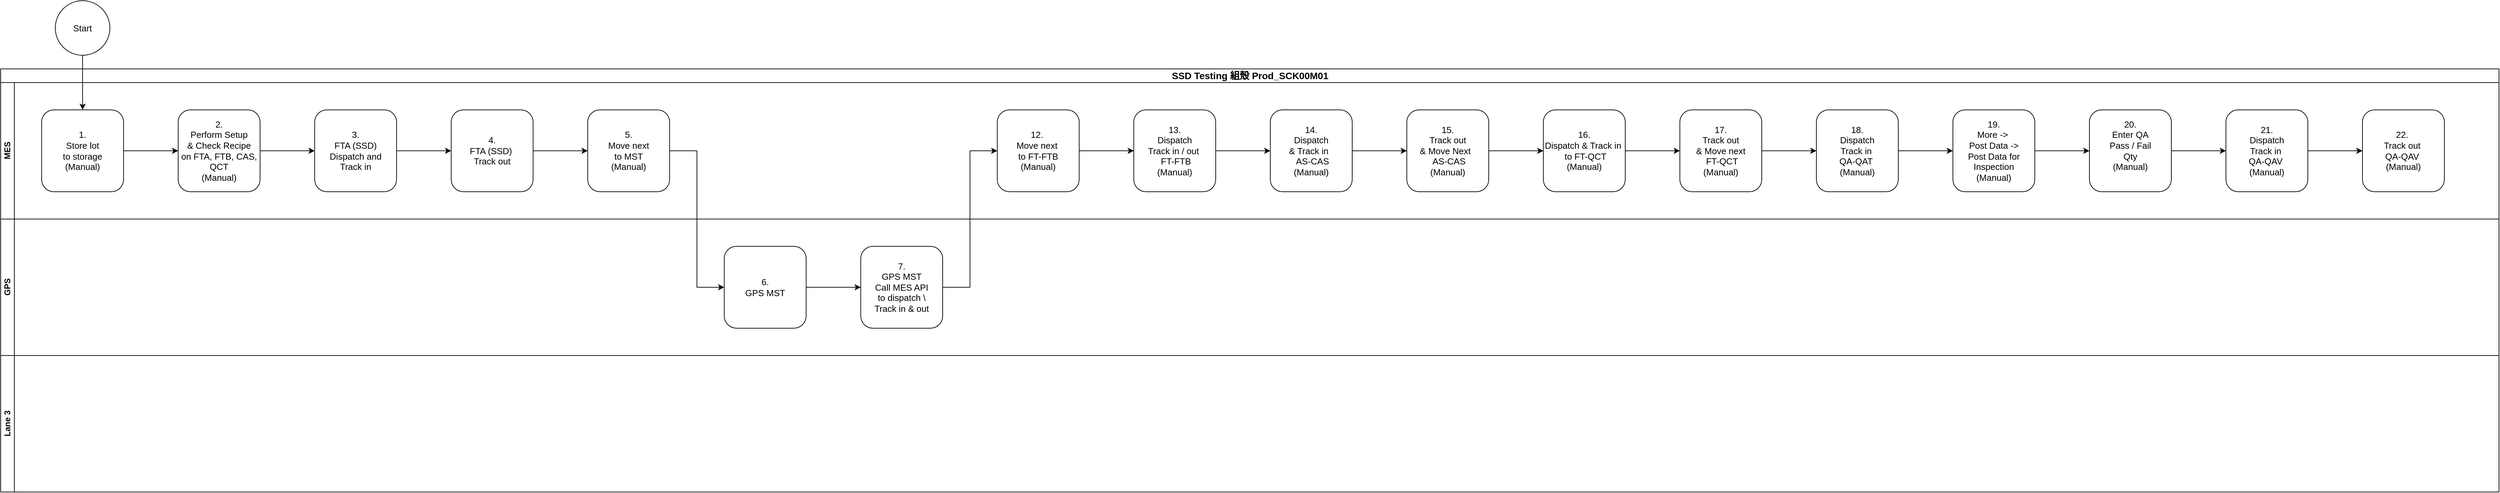 <mxfile version="22.1.16" type="github" pages="3">
  <diagram name="SSD Testing 組殼 Prod SCK00M01" id="VtEyXnvxtjtlxtF73gRq">
    <mxGraphModel dx="1649" dy="954" grid="1" gridSize="10" guides="1" tooltips="1" connect="1" arrows="1" fold="1" page="0" pageScale="1" pageWidth="1169" pageHeight="827" math="0" shadow="0">
      <root>
        <mxCell id="ZjPLEvT_vaRUvgcbaxpD-0" />
        <mxCell id="ZjPLEvT_vaRUvgcbaxpD-1" parent="ZjPLEvT_vaRUvgcbaxpD-0" />
        <mxCell id="ZjPLEvT_vaRUvgcbaxpD-2" value="&lt;span style=&quot;font-size: 14px;&quot;&gt;SSD Testing 組殼 Prod_SCK00M01&lt;/span&gt;" style="swimlane;childLayout=stackLayout;resizeParent=1;resizeParentMax=0;horizontal=1;startSize=20;horizontalStack=0;html=1;" vertex="1" parent="ZjPLEvT_vaRUvgcbaxpD-1">
          <mxGeometry x="20" y="140" width="3660" height="620" as="geometry" />
        </mxCell>
        <mxCell id="ZjPLEvT_vaRUvgcbaxpD-3" value="MES" style="swimlane;startSize=20;horizontal=0;html=1;" vertex="1" parent="ZjPLEvT_vaRUvgcbaxpD-2">
          <mxGeometry y="20" width="3660" height="200" as="geometry" />
        </mxCell>
        <mxCell id="ZjPLEvT_vaRUvgcbaxpD-4" style="edgeStyle=orthogonalEdgeStyle;rounded=0;orthogonalLoop=1;jettySize=auto;html=1;exitX=1;exitY=0.5;exitDx=0;exitDy=0;entryX=0;entryY=0.5;entryDx=0;entryDy=0;" edge="1" parent="ZjPLEvT_vaRUvgcbaxpD-3" source="ZjPLEvT_vaRUvgcbaxpD-5" target="ZjPLEvT_vaRUvgcbaxpD-7">
          <mxGeometry relative="1" as="geometry" />
        </mxCell>
        <mxCell id="ZjPLEvT_vaRUvgcbaxpD-5" value="&lt;font style=&quot;font-size: 13px;&quot;&gt;1.&lt;br&gt;Store lot &lt;br&gt;to storage&lt;br&gt;(Manual)&lt;br&gt;&lt;/font&gt;" style="rounded=1;whiteSpace=wrap;html=1;" vertex="1" parent="ZjPLEvT_vaRUvgcbaxpD-3">
          <mxGeometry x="60" y="40" width="120" height="120" as="geometry" />
        </mxCell>
        <mxCell id="ZjPLEvT_vaRUvgcbaxpD-6" style="edgeStyle=orthogonalEdgeStyle;rounded=0;orthogonalLoop=1;jettySize=auto;html=1;exitX=1;exitY=0.5;exitDx=0;exitDy=0;entryX=0;entryY=0.5;entryDx=0;entryDy=0;" edge="1" parent="ZjPLEvT_vaRUvgcbaxpD-3" source="ZjPLEvT_vaRUvgcbaxpD-7" target="ZjPLEvT_vaRUvgcbaxpD-9">
          <mxGeometry relative="1" as="geometry" />
        </mxCell>
        <mxCell id="ZjPLEvT_vaRUvgcbaxpD-7" value="&lt;font style=&quot;font-size: 13px;&quot;&gt;2. &lt;br&gt;Perform Setup&lt;br&gt;&amp;amp; Check Recipe&lt;br&gt;on FTA, FTB, CAS, QCT&lt;br&gt;(Manual)&lt;br&gt;&lt;/font&gt;" style="rounded=1;whiteSpace=wrap;html=1;" vertex="1" parent="ZjPLEvT_vaRUvgcbaxpD-3">
          <mxGeometry x="260" y="40" width="120" height="120" as="geometry" />
        </mxCell>
        <mxCell id="ZjPLEvT_vaRUvgcbaxpD-8" style="edgeStyle=orthogonalEdgeStyle;rounded=0;orthogonalLoop=1;jettySize=auto;html=1;exitX=1;exitY=0.5;exitDx=0;exitDy=0;entryX=0;entryY=0.5;entryDx=0;entryDy=0;" edge="1" parent="ZjPLEvT_vaRUvgcbaxpD-3" source="ZjPLEvT_vaRUvgcbaxpD-9" target="ZjPLEvT_vaRUvgcbaxpD-11">
          <mxGeometry relative="1" as="geometry" />
        </mxCell>
        <mxCell id="ZjPLEvT_vaRUvgcbaxpD-9" value="&lt;font style=&quot;font-size: 13px;&quot;&gt;3. &lt;br&gt;FTA (SSD)&lt;br&gt;Dispatch and &lt;br&gt;Track in&lt;br&gt;&lt;/font&gt;" style="rounded=1;whiteSpace=wrap;html=1;" vertex="1" parent="ZjPLEvT_vaRUvgcbaxpD-3">
          <mxGeometry x="460" y="40" width="120" height="120" as="geometry" />
        </mxCell>
        <mxCell id="ZjPLEvT_vaRUvgcbaxpD-10" style="edgeStyle=orthogonalEdgeStyle;rounded=0;orthogonalLoop=1;jettySize=auto;html=1;exitX=1;exitY=0.5;exitDx=0;exitDy=0;entryX=0;entryY=0.5;entryDx=0;entryDy=0;" edge="1" parent="ZjPLEvT_vaRUvgcbaxpD-3" source="ZjPLEvT_vaRUvgcbaxpD-11" target="ZjPLEvT_vaRUvgcbaxpD-17">
          <mxGeometry relative="1" as="geometry">
            <mxPoint x="860" y="100" as="targetPoint" />
          </mxGeometry>
        </mxCell>
        <mxCell id="ZjPLEvT_vaRUvgcbaxpD-11" value="&lt;font style=&quot;font-size: 13px;&quot;&gt;4. &lt;br&gt;FTA (SSD)&amp;nbsp;&lt;br&gt;Track out&lt;br&gt;&lt;/font&gt;" style="rounded=1;whiteSpace=wrap;html=1;" vertex="1" parent="ZjPLEvT_vaRUvgcbaxpD-3">
          <mxGeometry x="660" y="40" width="120" height="120" as="geometry" />
        </mxCell>
        <mxCell id="ZjPLEvT_vaRUvgcbaxpD-17" value="&lt;font style=&quot;font-size: 13px;&quot;&gt;5. &lt;br&gt;Move next &lt;br&gt;to MST&lt;br&gt;(Manual)&lt;br&gt;&lt;/font&gt;" style="rounded=1;whiteSpace=wrap;html=1;" vertex="1" parent="ZjPLEvT_vaRUvgcbaxpD-3">
          <mxGeometry x="860" y="40" width="120" height="120" as="geometry" />
        </mxCell>
        <mxCell id="ZjPLEvT_vaRUvgcbaxpD-35" style="edgeStyle=orthogonalEdgeStyle;rounded=0;orthogonalLoop=1;jettySize=auto;html=1;exitX=1;exitY=0.5;exitDx=0;exitDy=0;entryX=0;entryY=0.5;entryDx=0;entryDy=0;" edge="1" parent="ZjPLEvT_vaRUvgcbaxpD-3" source="ZjPLEvT_vaRUvgcbaxpD-36" target="ZjPLEvT_vaRUvgcbaxpD-38">
          <mxGeometry relative="1" as="geometry" />
        </mxCell>
        <mxCell id="ZjPLEvT_vaRUvgcbaxpD-36" value="&lt;font style=&quot;font-size: 13px;&quot;&gt;12.&amp;nbsp;&lt;br&gt;Move next&amp;nbsp;&lt;br&gt;to FT-FTB&lt;br&gt;(Manual)&lt;br&gt;&lt;/font&gt;" style="rounded=1;whiteSpace=wrap;html=1;" vertex="1" parent="ZjPLEvT_vaRUvgcbaxpD-3">
          <mxGeometry x="1460" y="40" width="120" height="120" as="geometry" />
        </mxCell>
        <mxCell id="zAakZylzKmNzfOh6aZrc-1" style="edgeStyle=orthogonalEdgeStyle;rounded=0;orthogonalLoop=1;jettySize=auto;html=1;exitX=1;exitY=0.5;exitDx=0;exitDy=0;entryX=0;entryY=0.5;entryDx=0;entryDy=0;" edge="1" parent="ZjPLEvT_vaRUvgcbaxpD-3" source="ZjPLEvT_vaRUvgcbaxpD-38" target="FKZvdiM3d8KpAC-lXiIu-1">
          <mxGeometry relative="1" as="geometry" />
        </mxCell>
        <mxCell id="ZjPLEvT_vaRUvgcbaxpD-38" value="&lt;font style=&quot;font-size: 13px;&quot;&gt;13. &lt;br&gt;Dispatch&lt;br&gt;Track in / out&amp;nbsp;&lt;br&gt;&amp;nbsp;FT-FTB&lt;br&gt;(Manual)&lt;br&gt;&lt;/font&gt;" style="rounded=1;whiteSpace=wrap;html=1;" vertex="1" parent="ZjPLEvT_vaRUvgcbaxpD-3">
          <mxGeometry x="1660" y="40" width="120" height="120" as="geometry" />
        </mxCell>
        <mxCell id="ZjPLEvT_vaRUvgcbaxpD-39" style="edgeStyle=orthogonalEdgeStyle;rounded=0;orthogonalLoop=1;jettySize=auto;html=1;exitX=1;exitY=0.5;exitDx=0;exitDy=0;entryX=0;entryY=0.5;entryDx=0;entryDy=0;" edge="1" parent="ZjPLEvT_vaRUvgcbaxpD-3" source="ZjPLEvT_vaRUvgcbaxpD-40" target="ZjPLEvT_vaRUvgcbaxpD-42">
          <mxGeometry relative="1" as="geometry" />
        </mxCell>
        <mxCell id="ZjPLEvT_vaRUvgcbaxpD-40" value="&lt;font style=&quot;font-size: 13px;&quot;&gt;18. &lt;br&gt;Dispatch&lt;br&gt;Track in&amp;nbsp;&lt;br&gt;QA-QAT&amp;nbsp;&lt;br&gt;(Manual)&lt;br&gt;&lt;/font&gt;" style="rounded=1;whiteSpace=wrap;html=1;" vertex="1" parent="ZjPLEvT_vaRUvgcbaxpD-3">
          <mxGeometry x="2660" y="40" width="120" height="120" as="geometry" />
        </mxCell>
        <mxCell id="ZjPLEvT_vaRUvgcbaxpD-41" style="edgeStyle=orthogonalEdgeStyle;rounded=0;orthogonalLoop=1;jettySize=auto;html=1;exitX=1;exitY=0.5;exitDx=0;exitDy=0;entryX=0;entryY=0.5;entryDx=0;entryDy=0;" edge="1" parent="ZjPLEvT_vaRUvgcbaxpD-3" source="ZjPLEvT_vaRUvgcbaxpD-42" target="ZjPLEvT_vaRUvgcbaxpD-44">
          <mxGeometry relative="1" as="geometry" />
        </mxCell>
        <mxCell id="ZjPLEvT_vaRUvgcbaxpD-42" value="&lt;font style=&quot;font-size: 13px;&quot;&gt;19. &lt;br&gt;More -&amp;gt;&amp;nbsp;&lt;br&gt;Post Data -&amp;gt;&lt;br&gt;Post Data for Inspection&lt;br&gt;(Manual)&lt;br&gt;&lt;/font&gt;" style="rounded=1;whiteSpace=wrap;html=1;" vertex="1" parent="ZjPLEvT_vaRUvgcbaxpD-3">
          <mxGeometry x="2860" y="40" width="120" height="120" as="geometry" />
        </mxCell>
        <mxCell id="ZjPLEvT_vaRUvgcbaxpD-43" style="edgeStyle=orthogonalEdgeStyle;rounded=0;orthogonalLoop=1;jettySize=auto;html=1;exitX=1;exitY=0.5;exitDx=0;exitDy=0;entryX=0;entryY=0.5;entryDx=0;entryDy=0;" edge="1" parent="ZjPLEvT_vaRUvgcbaxpD-3" source="ZjPLEvT_vaRUvgcbaxpD-44" target="ZjPLEvT_vaRUvgcbaxpD-46">
          <mxGeometry relative="1" as="geometry" />
        </mxCell>
        <mxCell id="ZjPLEvT_vaRUvgcbaxpD-44" value="&lt;font style=&quot;font-size: 13px;&quot;&gt;20. &lt;br&gt;Enter QA &lt;br&gt;Pass / Fail&lt;br&gt;Qty&lt;br&gt;(Manual)&lt;br&gt;&lt;br&gt;&lt;/font&gt;" style="rounded=1;whiteSpace=wrap;html=1;" vertex="1" parent="ZjPLEvT_vaRUvgcbaxpD-3">
          <mxGeometry x="3060" y="40" width="120" height="120" as="geometry" />
        </mxCell>
        <mxCell id="ZjPLEvT_vaRUvgcbaxpD-45" style="edgeStyle=orthogonalEdgeStyle;rounded=0;orthogonalLoop=1;jettySize=auto;html=1;exitX=1;exitY=0.5;exitDx=0;exitDy=0;entryX=0;entryY=0.5;entryDx=0;entryDy=0;" edge="1" parent="ZjPLEvT_vaRUvgcbaxpD-3" source="ZjPLEvT_vaRUvgcbaxpD-46" target="ZjPLEvT_vaRUvgcbaxpD-47">
          <mxGeometry relative="1" as="geometry" />
        </mxCell>
        <mxCell id="ZjPLEvT_vaRUvgcbaxpD-46" value="&lt;font style=&quot;font-size: 13px;&quot;&gt;21. &lt;br&gt;Dispatch&lt;br&gt;Track in&amp;nbsp;&lt;br&gt;QA-QAV&amp;nbsp;&lt;br&gt;(Manual)&lt;br&gt;&lt;/font&gt;" style="rounded=1;whiteSpace=wrap;html=1;" vertex="1" parent="ZjPLEvT_vaRUvgcbaxpD-3">
          <mxGeometry x="3260" y="40" width="120" height="120" as="geometry" />
        </mxCell>
        <mxCell id="ZjPLEvT_vaRUvgcbaxpD-47" value="&lt;font style=&quot;font-size: 13px;&quot;&gt;22.&amp;nbsp;&lt;br&gt;Track out&amp;nbsp;&lt;br&gt;QA-QAV&amp;nbsp;&lt;br&gt;(Manual)&lt;br&gt;&lt;/font&gt;" style="rounded=1;whiteSpace=wrap;html=1;" vertex="1" parent="ZjPLEvT_vaRUvgcbaxpD-3">
          <mxGeometry x="3460" y="40" width="120" height="120" as="geometry" />
        </mxCell>
        <mxCell id="zAakZylzKmNzfOh6aZrc-2" style="edgeStyle=orthogonalEdgeStyle;rounded=0;orthogonalLoop=1;jettySize=auto;html=1;exitX=1;exitY=0.5;exitDx=0;exitDy=0;entryX=0;entryY=0.5;entryDx=0;entryDy=0;" edge="1" parent="ZjPLEvT_vaRUvgcbaxpD-3" source="FKZvdiM3d8KpAC-lXiIu-1" target="zAakZylzKmNzfOh6aZrc-0">
          <mxGeometry relative="1" as="geometry" />
        </mxCell>
        <mxCell id="FKZvdiM3d8KpAC-lXiIu-1" value="&lt;font style=&quot;font-size: 13px;&quot;&gt;14. &lt;br&gt;Dispatch &lt;br&gt;&amp;amp; Track in&amp;nbsp;&amp;nbsp;&lt;br&gt;&amp;nbsp;AS-CAS&lt;br&gt;(Manual)&lt;br&gt;&lt;/font&gt;" style="rounded=1;whiteSpace=wrap;html=1;" vertex="1" parent="ZjPLEvT_vaRUvgcbaxpD-3">
          <mxGeometry x="1860" y="40" width="120" height="120" as="geometry" />
        </mxCell>
        <mxCell id="zAakZylzKmNzfOh6aZrc-4" style="edgeStyle=orthogonalEdgeStyle;rounded=0;orthogonalLoop=1;jettySize=auto;html=1;exitX=1;exitY=0.5;exitDx=0;exitDy=0;" edge="1" parent="ZjPLEvT_vaRUvgcbaxpD-3" source="zAakZylzKmNzfOh6aZrc-0" target="zAakZylzKmNzfOh6aZrc-3">
          <mxGeometry relative="1" as="geometry" />
        </mxCell>
        <mxCell id="zAakZylzKmNzfOh6aZrc-0" value="&lt;font style=&quot;font-size: 13px;&quot;&gt;15. &lt;br&gt;Track out &lt;br&gt;&amp;amp; Move Next&amp;nbsp;&amp;nbsp;&lt;br&gt;&amp;nbsp;AS-CAS&lt;br&gt;(Manual)&lt;br&gt;&lt;/font&gt;" style="rounded=1;whiteSpace=wrap;html=1;" vertex="1" parent="ZjPLEvT_vaRUvgcbaxpD-3">
          <mxGeometry x="2060" y="40" width="120" height="120" as="geometry" />
        </mxCell>
        <mxCell id="zAakZylzKmNzfOh6aZrc-7" style="edgeStyle=orthogonalEdgeStyle;rounded=0;orthogonalLoop=1;jettySize=auto;html=1;exitX=1;exitY=0.5;exitDx=0;exitDy=0;entryX=0;entryY=0.5;entryDx=0;entryDy=0;" edge="1" parent="ZjPLEvT_vaRUvgcbaxpD-3" source="zAakZylzKmNzfOh6aZrc-3" target="zAakZylzKmNzfOh6aZrc-6">
          <mxGeometry relative="1" as="geometry" />
        </mxCell>
        <mxCell id="zAakZylzKmNzfOh6aZrc-3" value="&lt;font style=&quot;font-size: 13px;&quot;&gt;16. &lt;br&gt;Dispatch &amp;amp; Track in&amp;nbsp;&lt;br&gt;&amp;nbsp;to FT-QCT&lt;br&gt;(Manual)&lt;br&gt;&lt;/font&gt;" style="rounded=1;whiteSpace=wrap;html=1;" vertex="1" parent="ZjPLEvT_vaRUvgcbaxpD-3">
          <mxGeometry x="2260" y="40" width="120" height="120" as="geometry" />
        </mxCell>
        <mxCell id="Y3ViHJ-q9ir1AZeChFoC-9" style="edgeStyle=orthogonalEdgeStyle;rounded=0;orthogonalLoop=1;jettySize=auto;html=1;exitX=1;exitY=0.5;exitDx=0;exitDy=0;entryX=0;entryY=0.5;entryDx=0;entryDy=0;" edge="1" parent="ZjPLEvT_vaRUvgcbaxpD-3" source="zAakZylzKmNzfOh6aZrc-6" target="ZjPLEvT_vaRUvgcbaxpD-40">
          <mxGeometry relative="1" as="geometry" />
        </mxCell>
        <mxCell id="zAakZylzKmNzfOh6aZrc-6" value="&lt;font style=&quot;font-size: 13px;&quot;&gt;17. &lt;br&gt;Track out &lt;br&gt;&amp;amp; Move next&lt;br&gt;&amp;nbsp;FT-QCT&lt;br&gt;(Manual)&lt;br&gt;&lt;/font&gt;" style="rounded=1;whiteSpace=wrap;html=1;" vertex="1" parent="ZjPLEvT_vaRUvgcbaxpD-3">
          <mxGeometry x="2460" y="40" width="120" height="120" as="geometry" />
        </mxCell>
        <mxCell id="ZjPLEvT_vaRUvgcbaxpD-48" value="GPS" style="swimlane;startSize=20;horizontal=0;html=1;" vertex="1" parent="ZjPLEvT_vaRUvgcbaxpD-2">
          <mxGeometry y="220" width="3660" height="200" as="geometry" />
        </mxCell>
        <mxCell id="ZjPLEvT_vaRUvgcbaxpD-49" style="edgeStyle=orthogonalEdgeStyle;rounded=0;orthogonalLoop=1;jettySize=auto;html=1;exitX=1;exitY=0.5;exitDx=0;exitDy=0;entryX=0;entryY=0.5;entryDx=0;entryDy=0;" edge="1" parent="ZjPLEvT_vaRUvgcbaxpD-48" source="ZjPLEvT_vaRUvgcbaxpD-50" target="ZjPLEvT_vaRUvgcbaxpD-51">
          <mxGeometry relative="1" as="geometry" />
        </mxCell>
        <mxCell id="ZjPLEvT_vaRUvgcbaxpD-50" value="&lt;font style=&quot;font-size: 13px;&quot;&gt;6. &lt;br&gt;GPS MST&lt;br&gt;&lt;/font&gt;" style="rounded=1;whiteSpace=wrap;html=1;" vertex="1" parent="ZjPLEvT_vaRUvgcbaxpD-48">
          <mxGeometry x="1060" y="40" width="120" height="120" as="geometry" />
        </mxCell>
        <mxCell id="ZjPLEvT_vaRUvgcbaxpD-51" value="&lt;font style=&quot;font-size: 13px;&quot;&gt;7. &lt;br&gt;GPS MST&lt;br&gt;Call MES API &lt;br&gt;to dispatch \&lt;br&gt;Track in &amp;amp; out&lt;br&gt;&lt;/font&gt;" style="rounded=1;whiteSpace=wrap;html=1;" vertex="1" parent="ZjPLEvT_vaRUvgcbaxpD-48">
          <mxGeometry x="1260" y="40" width="120" height="120" as="geometry" />
        </mxCell>
        <mxCell id="ZjPLEvT_vaRUvgcbaxpD-52" value="Lane 3" style="swimlane;startSize=20;horizontal=0;html=1;" vertex="1" parent="ZjPLEvT_vaRUvgcbaxpD-2">
          <mxGeometry y="420" width="3660" height="200" as="geometry" />
        </mxCell>
        <mxCell id="ZjPLEvT_vaRUvgcbaxpD-53" style="edgeStyle=orthogonalEdgeStyle;rounded=0;orthogonalLoop=1;jettySize=auto;html=1;exitX=1;exitY=0.5;exitDx=0;exitDy=0;entryX=0;entryY=0.5;entryDx=0;entryDy=0;" edge="1" parent="ZjPLEvT_vaRUvgcbaxpD-2" source="ZjPLEvT_vaRUvgcbaxpD-17" target="ZjPLEvT_vaRUvgcbaxpD-50">
          <mxGeometry relative="1" as="geometry" />
        </mxCell>
        <mxCell id="FKZvdiM3d8KpAC-lXiIu-0" style="edgeStyle=orthogonalEdgeStyle;rounded=0;orthogonalLoop=1;jettySize=auto;html=1;exitX=1;exitY=0.5;exitDx=0;exitDy=0;entryX=0;entryY=0.5;entryDx=0;entryDy=0;" edge="1" parent="ZjPLEvT_vaRUvgcbaxpD-2" source="ZjPLEvT_vaRUvgcbaxpD-51" target="ZjPLEvT_vaRUvgcbaxpD-36">
          <mxGeometry relative="1" as="geometry" />
        </mxCell>
        <mxCell id="ZjPLEvT_vaRUvgcbaxpD-55" style="edgeStyle=orthogonalEdgeStyle;rounded=0;orthogonalLoop=1;jettySize=auto;html=1;exitX=0.5;exitY=1;exitDx=0;exitDy=0;entryX=0.5;entryY=0;entryDx=0;entryDy=0;" edge="1" parent="ZjPLEvT_vaRUvgcbaxpD-1" source="ZjPLEvT_vaRUvgcbaxpD-56" target="ZjPLEvT_vaRUvgcbaxpD-5">
          <mxGeometry relative="1" as="geometry" />
        </mxCell>
        <mxCell id="ZjPLEvT_vaRUvgcbaxpD-56" value="&lt;font style=&quot;font-size: 13px;&quot;&gt;Start&lt;/font&gt;" style="ellipse;whiteSpace=wrap;html=1;aspect=fixed;" vertex="1" parent="ZjPLEvT_vaRUvgcbaxpD-1">
          <mxGeometry x="100" y="40" width="80" height="80" as="geometry" />
        </mxCell>
      </root>
    </mxGraphModel>
  </diagram>
  <diagram name="SSD Testing 不組殼 Prod S0K00M01" id="Mfq-cFtSlNQOb0LYSINd">
    <mxGraphModel dx="2328" dy="1347" grid="1" gridSize="10" guides="1" tooltips="1" connect="1" arrows="1" fold="1" page="0" pageScale="1" pageWidth="1169" pageHeight="827" math="0" shadow="0">
      <root>
        <mxCell id="0" />
        <mxCell id="1" parent="0" />
        <mxCell id="GfFlqZ9XHPKxG8nevZgK-1" value="&lt;span style=&quot;font-size: 14px;&quot;&gt;SSD Testing 不組殼 Prod_S0K00M01&lt;/span&gt;" style="swimlane;childLayout=stackLayout;resizeParent=1;resizeParentMax=0;horizontal=1;startSize=20;horizontalStack=0;html=1;" vertex="1" parent="1">
          <mxGeometry x="20" y="140" width="4430" height="820" as="geometry" />
        </mxCell>
        <mxCell id="GfFlqZ9XHPKxG8nevZgK-2" value="MES" style="swimlane;startSize=20;horizontal=0;html=1;" vertex="1" parent="GfFlqZ9XHPKxG8nevZgK-1">
          <mxGeometry y="20" width="4430" height="400" as="geometry" />
        </mxCell>
        <mxCell id="GfFlqZ9XHPKxG8nevZgK-11" style="edgeStyle=orthogonalEdgeStyle;rounded=0;orthogonalLoop=1;jettySize=auto;html=1;exitX=1;exitY=0.5;exitDx=0;exitDy=0;entryX=0;entryY=0.5;entryDx=0;entryDy=0;" edge="1" parent="GfFlqZ9XHPKxG8nevZgK-2" source="GfFlqZ9XHPKxG8nevZgK-6" target="GfFlqZ9XHPKxG8nevZgK-8">
          <mxGeometry relative="1" as="geometry" />
        </mxCell>
        <mxCell id="GfFlqZ9XHPKxG8nevZgK-6" value="&lt;font style=&quot;font-size: 13px;&quot;&gt;1.&lt;br&gt;Store lot &lt;br&gt;to storage&lt;br&gt;(Manual)&lt;br&gt;&lt;/font&gt;" style="rounded=1;whiteSpace=wrap;html=1;" vertex="1" parent="GfFlqZ9XHPKxG8nevZgK-2">
          <mxGeometry x="60" y="40" width="120" height="120" as="geometry" />
        </mxCell>
        <mxCell id="GfFlqZ9XHPKxG8nevZgK-12" style="edgeStyle=orthogonalEdgeStyle;rounded=0;orthogonalLoop=1;jettySize=auto;html=1;exitX=1;exitY=0.5;exitDx=0;exitDy=0;entryX=0;entryY=0.5;entryDx=0;entryDy=0;" edge="1" parent="GfFlqZ9XHPKxG8nevZgK-2" source="GfFlqZ9XHPKxG8nevZgK-8" target="GfFlqZ9XHPKxG8nevZgK-10">
          <mxGeometry relative="1" as="geometry" />
        </mxCell>
        <mxCell id="GfFlqZ9XHPKxG8nevZgK-8" value="&lt;font style=&quot;font-size: 13px;&quot;&gt;2. &lt;br&gt;Perform Setup&lt;br&gt;&amp;amp; Check Recipe&amp;nbsp;&lt;br&gt;on FTA, FTB, QCT&lt;br&gt;(Manual)&lt;br&gt;&lt;br&gt;&lt;/font&gt;" style="rounded=1;whiteSpace=wrap;html=1;" vertex="1" parent="GfFlqZ9XHPKxG8nevZgK-2">
          <mxGeometry x="260" y="40" width="120" height="120" as="geometry" />
        </mxCell>
        <mxCell id="GfFlqZ9XHPKxG8nevZgK-14" style="edgeStyle=orthogonalEdgeStyle;rounded=0;orthogonalLoop=1;jettySize=auto;html=1;exitX=1;exitY=0.5;exitDx=0;exitDy=0;entryX=0;entryY=0.5;entryDx=0;entryDy=0;" edge="1" parent="GfFlqZ9XHPKxG8nevZgK-2" source="GfFlqZ9XHPKxG8nevZgK-10" target="GfFlqZ9XHPKxG8nevZgK-13">
          <mxGeometry relative="1" as="geometry" />
        </mxCell>
        <mxCell id="GfFlqZ9XHPKxG8nevZgK-10" value="&lt;font style=&quot;font-size: 13px;&quot;&gt;3. &lt;br&gt;FTA (SSD)&lt;br&gt;Dispatch and &lt;br&gt;Track in&lt;br&gt;&lt;/font&gt;" style="rounded=1;whiteSpace=wrap;html=1;" vertex="1" parent="GfFlqZ9XHPKxG8nevZgK-2">
          <mxGeometry x="460" y="40" width="120" height="120" as="geometry" />
        </mxCell>
        <mxCell id="GfFlqZ9XHPKxG8nevZgK-16" style="edgeStyle=orthogonalEdgeStyle;rounded=0;orthogonalLoop=1;jettySize=auto;html=1;exitX=1;exitY=0.5;exitDx=0;exitDy=0;entryX=0;entryY=0.5;entryDx=0;entryDy=0;" edge="1" parent="GfFlqZ9XHPKxG8nevZgK-2" source="GfFlqZ9XHPKxG8nevZgK-13" target="GfFlqZ9XHPKxG8nevZgK-15">
          <mxGeometry relative="1" as="geometry" />
        </mxCell>
        <mxCell id="GfFlqZ9XHPKxG8nevZgK-13" value="&lt;font style=&quot;font-size: 13px;&quot;&gt;4. &lt;br&gt;FTA (SSD)&amp;nbsp;&lt;br&gt;Track out&lt;br&gt;&lt;/font&gt;" style="rounded=1;whiteSpace=wrap;html=1;" vertex="1" parent="GfFlqZ9XHPKxG8nevZgK-2">
          <mxGeometry x="660" y="40" width="120" height="120" as="geometry" />
        </mxCell>
        <mxCell id="GfFlqZ9XHPKxG8nevZgK-20" style="edgeStyle=orthogonalEdgeStyle;rounded=0;orthogonalLoop=1;jettySize=auto;html=1;exitX=0.5;exitY=1;exitDx=0;exitDy=0;entryX=0;entryY=0.5;entryDx=0;entryDy=0;" edge="1" parent="GfFlqZ9XHPKxG8nevZgK-2" source="GfFlqZ9XHPKxG8nevZgK-15" target="GfFlqZ9XHPKxG8nevZgK-19">
          <mxGeometry relative="1" as="geometry" />
        </mxCell>
        <mxCell id="GfFlqZ9XHPKxG8nevZgK-22" value="&lt;font style=&quot;font-size: 13px;&quot;&gt;Yes&lt;/font&gt;" style="edgeLabel;html=1;align=center;verticalAlign=middle;resizable=0;points=[];" vertex="1" connectable="0" parent="GfFlqZ9XHPKxG8nevZgK-20">
          <mxGeometry x="-0.586" y="-1" relative="1" as="geometry">
            <mxPoint as="offset" />
          </mxGeometry>
        </mxCell>
        <mxCell id="GfFlqZ9XHPKxG8nevZgK-35" style="edgeStyle=orthogonalEdgeStyle;rounded=0;orthogonalLoop=1;jettySize=auto;html=1;exitX=1;exitY=0.5;exitDx=0;exitDy=0;" edge="1" parent="GfFlqZ9XHPKxG8nevZgK-2" source="GfFlqZ9XHPKxG8nevZgK-15">
          <mxGeometry relative="1" as="geometry">
            <mxPoint x="1660" y="100" as="targetPoint" />
          </mxGeometry>
        </mxCell>
        <mxCell id="GfFlqZ9XHPKxG8nevZgK-36" value="&lt;font style=&quot;font-size: 13px;&quot;&gt;No&lt;/font&gt;" style="edgeLabel;html=1;align=center;verticalAlign=middle;resizable=0;points=[];" vertex="1" connectable="0" parent="GfFlqZ9XHPKxG8nevZgK-35">
          <mxGeometry x="-0.23" y="-1" relative="1" as="geometry">
            <mxPoint as="offset" />
          </mxGeometry>
        </mxCell>
        <mxCell id="GfFlqZ9XHPKxG8nevZgK-15" value="&lt;font style=&quot;font-size: 13px;&quot;&gt;5. &lt;br&gt;Is 上載板 (Load)?&lt;br&gt;( 是否使用&lt;br&gt;MST 960機台 )&amp;nbsp;&lt;br&gt;&lt;/font&gt;" style="rhombus;whiteSpace=wrap;html=1;" vertex="1" parent="GfFlqZ9XHPKxG8nevZgK-2">
          <mxGeometry x="860" y="40" width="120" height="120" as="geometry" />
        </mxCell>
        <mxCell id="GfFlqZ9XHPKxG8nevZgK-17" value="&lt;font style=&quot;font-size: 13px;&quot;&gt;9. &lt;br&gt;Move next &lt;br&gt;to MST&lt;br&gt;(Manual)&lt;br&gt;&lt;/font&gt;" style="rounded=1;whiteSpace=wrap;html=1;" vertex="1" parent="GfFlqZ9XHPKxG8nevZgK-2">
          <mxGeometry x="1660" y="40" width="120" height="120" as="geometry" />
        </mxCell>
        <mxCell id="GfFlqZ9XHPKxG8nevZgK-26" style="edgeStyle=orthogonalEdgeStyle;rounded=0;orthogonalLoop=1;jettySize=auto;html=1;exitX=1;exitY=0.5;exitDx=0;exitDy=0;" edge="1" parent="GfFlqZ9XHPKxG8nevZgK-2" source="GfFlqZ9XHPKxG8nevZgK-19" target="GfFlqZ9XHPKxG8nevZgK-24">
          <mxGeometry relative="1" as="geometry" />
        </mxCell>
        <mxCell id="GfFlqZ9XHPKxG8nevZgK-19" value="&lt;font style=&quot;font-size: 13px;&quot;&gt;6. &lt;br&gt;Move next&lt;br&gt;to LN-BMS&lt;br&gt;(optional step)&lt;br&gt;(Manual)&lt;br&gt;&lt;br&gt;&lt;/font&gt;" style="rounded=1;whiteSpace=wrap;html=1;" vertex="1" parent="GfFlqZ9XHPKxG8nevZgK-2">
          <mxGeometry x="1060" y="240" width="120" height="120" as="geometry" />
        </mxCell>
        <mxCell id="GfFlqZ9XHPKxG8nevZgK-27" style="edgeStyle=orthogonalEdgeStyle;rounded=0;orthogonalLoop=1;jettySize=auto;html=1;exitX=1;exitY=0.5;exitDx=0;exitDy=0;entryX=0;entryY=0.5;entryDx=0;entryDy=0;" edge="1" parent="GfFlqZ9XHPKxG8nevZgK-2" source="GfFlqZ9XHPKxG8nevZgK-24" target="GfFlqZ9XHPKxG8nevZgK-25">
          <mxGeometry relative="1" as="geometry" />
        </mxCell>
        <mxCell id="GfFlqZ9XHPKxG8nevZgK-24" value="&lt;font style=&quot;font-size: 13px;&quot;&gt;7. &lt;br&gt;Track in to&amp;nbsp;&lt;br&gt;LN-BMS&lt;br&gt;(Manual)&lt;br&gt;&lt;/font&gt;" style="rounded=1;whiteSpace=wrap;html=1;" vertex="1" parent="GfFlqZ9XHPKxG8nevZgK-2">
          <mxGeometry x="1260" y="240" width="120" height="120" as="geometry" />
        </mxCell>
        <mxCell id="GfFlqZ9XHPKxG8nevZgK-28" style="edgeStyle=orthogonalEdgeStyle;rounded=0;orthogonalLoop=1;jettySize=auto;html=1;exitX=1;exitY=0.5;exitDx=0;exitDy=0;entryX=0;entryY=0.5;entryDx=0;entryDy=0;" edge="1" parent="GfFlqZ9XHPKxG8nevZgK-2" source="GfFlqZ9XHPKxG8nevZgK-25" target="GfFlqZ9XHPKxG8nevZgK-17">
          <mxGeometry relative="1" as="geometry" />
        </mxCell>
        <mxCell id="GfFlqZ9XHPKxG8nevZgK-25" value="&lt;font style=&quot;font-size: 13px;&quot;&gt;8. &lt;br&gt;Track out&amp;nbsp;&lt;br&gt;LN-BMS&lt;br&gt;(Manual)&lt;br&gt;&lt;/font&gt;" style="rounded=1;whiteSpace=wrap;html=1;" vertex="1" parent="GfFlqZ9XHPKxG8nevZgK-2">
          <mxGeometry x="1460" y="240" width="120" height="120" as="geometry" />
        </mxCell>
        <mxCell id="GfFlqZ9XHPKxG8nevZgK-38" style="edgeStyle=orthogonalEdgeStyle;rounded=0;orthogonalLoop=1;jettySize=auto;html=1;exitX=1;exitY=0.5;exitDx=0;exitDy=0;entryX=0;entryY=0.5;entryDx=0;entryDy=0;" edge="1" parent="GfFlqZ9XHPKxG8nevZgK-2" source="GfFlqZ9XHPKxG8nevZgK-33" target="GfFlqZ9XHPKxG8nevZgK-37">
          <mxGeometry relative="1" as="geometry" />
        </mxCell>
        <mxCell id="GfFlqZ9XHPKxG8nevZgK-43" value="&lt;font style=&quot;font-size: 13px;&quot;&gt;Yes&lt;/font&gt;" style="edgeLabel;html=1;align=center;verticalAlign=middle;resizable=0;points=[];" vertex="1" connectable="0" parent="GfFlqZ9XHPKxG8nevZgK-38">
          <mxGeometry x="-0.25" y="1" relative="1" as="geometry">
            <mxPoint as="offset" />
          </mxGeometry>
        </mxCell>
        <mxCell id="GfFlqZ9XHPKxG8nevZgK-45" style="edgeStyle=orthogonalEdgeStyle;rounded=0;orthogonalLoop=1;jettySize=auto;html=1;exitX=0.5;exitY=0;exitDx=0;exitDy=0;entryX=0;entryY=0.5;entryDx=0;entryDy=0;" edge="1" parent="GfFlqZ9XHPKxG8nevZgK-2" source="GfFlqZ9XHPKxG8nevZgK-33" target="GfFlqZ9XHPKxG8nevZgK-44">
          <mxGeometry relative="1" as="geometry" />
        </mxCell>
        <mxCell id="GfFlqZ9XHPKxG8nevZgK-46" value="&lt;font style=&quot;font-size: 13px;&quot;&gt;No&lt;/font&gt;" style="edgeLabel;html=1;align=center;verticalAlign=middle;resizable=0;points=[];" vertex="1" connectable="0" parent="GfFlqZ9XHPKxG8nevZgK-45">
          <mxGeometry x="-0.875" relative="1" as="geometry">
            <mxPoint as="offset" />
          </mxGeometry>
        </mxCell>
        <mxCell id="GfFlqZ9XHPKxG8nevZgK-33" value="&lt;font style=&quot;font-size: 13px;&quot;&gt;12. &lt;br&gt;Is 下載(unload)?&lt;br&gt;( 是否使用&lt;br&gt;MST 960機台 )&amp;nbsp;&lt;br&gt;&lt;/font&gt;" style="rhombus;whiteSpace=wrap;html=1;" vertex="1" parent="GfFlqZ9XHPKxG8nevZgK-2">
          <mxGeometry x="2260" y="240" width="120" height="120" as="geometry" />
        </mxCell>
        <mxCell id="GfFlqZ9XHPKxG8nevZgK-42" style="edgeStyle=orthogonalEdgeStyle;rounded=0;orthogonalLoop=1;jettySize=auto;html=1;exitX=1;exitY=0.5;exitDx=0;exitDy=0;entryX=0;entryY=0.5;entryDx=0;entryDy=0;" edge="1" parent="GfFlqZ9XHPKxG8nevZgK-2" source="GfFlqZ9XHPKxG8nevZgK-37" target="GfFlqZ9XHPKxG8nevZgK-40">
          <mxGeometry relative="1" as="geometry" />
        </mxCell>
        <mxCell id="GfFlqZ9XHPKxG8nevZgK-37" value="&lt;font style=&quot;font-size: 13px;&quot;&gt;13. &lt;br&gt;Move Next &lt;br&gt;to&amp;nbsp;LN-AMS&lt;br&gt;(Optional Step)&lt;br&gt;(Manual)&lt;br&gt;&lt;/font&gt;" style="rounded=1;whiteSpace=wrap;html=1;" vertex="1" parent="GfFlqZ9XHPKxG8nevZgK-2">
          <mxGeometry x="2460" y="240" width="120" height="120" as="geometry" />
        </mxCell>
        <mxCell id="GfFlqZ9XHPKxG8nevZgK-40" value="&lt;font style=&quot;font-size: 13px;&quot;&gt;14. &lt;br&gt;Track in to&amp;nbsp;&lt;br&gt;LN-AMS&lt;br&gt;(Manual)&lt;br&gt;&lt;/font&gt;" style="rounded=1;whiteSpace=wrap;html=1;" vertex="1" parent="GfFlqZ9XHPKxG8nevZgK-2">
          <mxGeometry x="2660" y="240" width="120" height="120" as="geometry" />
        </mxCell>
        <mxCell id="GfFlqZ9XHPKxG8nevZgK-47" style="edgeStyle=orthogonalEdgeStyle;rounded=0;orthogonalLoop=1;jettySize=auto;html=1;exitX=1;exitY=0.5;exitDx=0;exitDy=0;entryX=0;entryY=0.5;entryDx=0;entryDy=0;" edge="1" parent="GfFlqZ9XHPKxG8nevZgK-2" source="GfFlqZ9XHPKxG8nevZgK-41" target="GfFlqZ9XHPKxG8nevZgK-44">
          <mxGeometry relative="1" as="geometry" />
        </mxCell>
        <mxCell id="GfFlqZ9XHPKxG8nevZgK-41" value="&lt;font style=&quot;font-size: 13px;&quot;&gt;15. &lt;br&gt;Track out&amp;nbsp;&lt;br&gt;LN-AMS&lt;br&gt;(Manual)&lt;br&gt;&lt;/font&gt;" style="rounded=1;whiteSpace=wrap;html=1;" vertex="1" parent="GfFlqZ9XHPKxG8nevZgK-2">
          <mxGeometry x="2860" y="240" width="120" height="120" as="geometry" />
        </mxCell>
        <mxCell id="GfFlqZ9XHPKxG8nevZgK-39" style="edgeStyle=orthogonalEdgeStyle;rounded=0;orthogonalLoop=1;jettySize=auto;html=1;exitX=1;exitY=0.5;exitDx=0;exitDy=0;entryX=0;entryY=0.5;entryDx=0;entryDy=0;" edge="1" parent="GfFlqZ9XHPKxG8nevZgK-2" source="GfFlqZ9XHPKxG8nevZgK-40" target="GfFlqZ9XHPKxG8nevZgK-41">
          <mxGeometry relative="1" as="geometry" />
        </mxCell>
        <mxCell id="GfFlqZ9XHPKxG8nevZgK-49" style="edgeStyle=orthogonalEdgeStyle;rounded=0;orthogonalLoop=1;jettySize=auto;html=1;exitX=1;exitY=0.5;exitDx=0;exitDy=0;entryX=0;entryY=0.5;entryDx=0;entryDy=0;" edge="1" parent="GfFlqZ9XHPKxG8nevZgK-2" source="GfFlqZ9XHPKxG8nevZgK-44" target="GfFlqZ9XHPKxG8nevZgK-48">
          <mxGeometry relative="1" as="geometry" />
        </mxCell>
        <mxCell id="GfFlqZ9XHPKxG8nevZgK-44" value="&lt;font style=&quot;font-size: 13px;&quot;&gt;16.&amp;nbsp;&lt;br&gt;Move next&amp;nbsp;&lt;br&gt;to FT-FTB&lt;br&gt;(Manual)&lt;br&gt;&lt;/font&gt;" style="rounded=1;whiteSpace=wrap;html=1;" vertex="1" parent="GfFlqZ9XHPKxG8nevZgK-2">
          <mxGeometry x="3060" y="40" width="120" height="120" as="geometry" />
        </mxCell>
        <mxCell id="GfFlqZ9XHPKxG8nevZgK-51" style="edgeStyle=orthogonalEdgeStyle;rounded=0;orthogonalLoop=1;jettySize=auto;html=1;exitX=1;exitY=0.5;exitDx=0;exitDy=0;entryX=0;entryY=0.5;entryDx=0;entryDy=0;" edge="1" parent="GfFlqZ9XHPKxG8nevZgK-2" source="GfFlqZ9XHPKxG8nevZgK-48" target="GfFlqZ9XHPKxG8nevZgK-50">
          <mxGeometry relative="1" as="geometry" />
        </mxCell>
        <mxCell id="GfFlqZ9XHPKxG8nevZgK-48" value="&lt;font style=&quot;font-size: 13px;&quot;&gt;17. &lt;br&gt;Dispatch&lt;br&gt;Track in / out&amp;nbsp;&lt;br&gt;&amp;nbsp;FT-FTB&lt;br&gt;(Manual)&lt;br&gt;&lt;/font&gt;" style="rounded=1;whiteSpace=wrap;html=1;" vertex="1" parent="GfFlqZ9XHPKxG8nevZgK-2">
          <mxGeometry x="3260" y="40" width="120" height="120" as="geometry" />
        </mxCell>
        <mxCell id="GfFlqZ9XHPKxG8nevZgK-55" style="edgeStyle=orthogonalEdgeStyle;rounded=0;orthogonalLoop=1;jettySize=auto;html=1;exitX=1;exitY=0.5;exitDx=0;exitDy=0;entryX=0;entryY=0.5;entryDx=0;entryDy=0;" edge="1" parent="GfFlqZ9XHPKxG8nevZgK-2" source="GfFlqZ9XHPKxG8nevZgK-50" target="GfFlqZ9XHPKxG8nevZgK-52">
          <mxGeometry relative="1" as="geometry" />
        </mxCell>
        <mxCell id="GfFlqZ9XHPKxG8nevZgK-50" value="&lt;font style=&quot;font-size: 13px;&quot;&gt;18. &lt;br&gt;Dispatch&lt;br&gt;Track in&amp;nbsp;&lt;br&gt;QA-QAT&amp;nbsp;&lt;br&gt;(Manual)&lt;br&gt;&lt;/font&gt;" style="rounded=1;whiteSpace=wrap;html=1;" vertex="1" parent="GfFlqZ9XHPKxG8nevZgK-2">
          <mxGeometry x="3460" y="40" width="120" height="120" as="geometry" />
        </mxCell>
        <mxCell id="GfFlqZ9XHPKxG8nevZgK-56" style="edgeStyle=orthogonalEdgeStyle;rounded=0;orthogonalLoop=1;jettySize=auto;html=1;exitX=1;exitY=0.5;exitDx=0;exitDy=0;entryX=0;entryY=0.5;entryDx=0;entryDy=0;" edge="1" parent="GfFlqZ9XHPKxG8nevZgK-2" source="GfFlqZ9XHPKxG8nevZgK-52" target="GfFlqZ9XHPKxG8nevZgK-54">
          <mxGeometry relative="1" as="geometry" />
        </mxCell>
        <mxCell id="GfFlqZ9XHPKxG8nevZgK-52" value="&lt;font style=&quot;font-size: 13px;&quot;&gt;19. &lt;br&gt;More -&amp;gt;&amp;nbsp;&lt;br&gt;Post Data -&amp;gt;&lt;br&gt;Post Data for Inspection&lt;br&gt;(Manual)&lt;br&gt;&lt;/font&gt;" style="rounded=1;whiteSpace=wrap;html=1;" vertex="1" parent="GfFlqZ9XHPKxG8nevZgK-2">
          <mxGeometry x="3660" y="40" width="120" height="120" as="geometry" />
        </mxCell>
        <mxCell id="GfFlqZ9XHPKxG8nevZgK-58" style="edgeStyle=orthogonalEdgeStyle;rounded=0;orthogonalLoop=1;jettySize=auto;html=1;exitX=1;exitY=0.5;exitDx=0;exitDy=0;entryX=0;entryY=0.5;entryDx=0;entryDy=0;" edge="1" parent="GfFlqZ9XHPKxG8nevZgK-2" source="GfFlqZ9XHPKxG8nevZgK-54" target="GfFlqZ9XHPKxG8nevZgK-57">
          <mxGeometry relative="1" as="geometry" />
        </mxCell>
        <mxCell id="GfFlqZ9XHPKxG8nevZgK-54" value="&lt;font style=&quot;font-size: 13px;&quot;&gt;20. &lt;br&gt;Enter QA &lt;br&gt;Pass / Fail&lt;br&gt;Qty&lt;br&gt;(Manual)&lt;br&gt;&lt;br&gt;&lt;/font&gt;" style="rounded=1;whiteSpace=wrap;html=1;" vertex="1" parent="GfFlqZ9XHPKxG8nevZgK-2">
          <mxGeometry x="3860" y="40" width="120" height="120" as="geometry" />
        </mxCell>
        <mxCell id="GfFlqZ9XHPKxG8nevZgK-60" style="edgeStyle=orthogonalEdgeStyle;rounded=0;orthogonalLoop=1;jettySize=auto;html=1;exitX=1;exitY=0.5;exitDx=0;exitDy=0;entryX=0;entryY=0.5;entryDx=0;entryDy=0;" edge="1" parent="GfFlqZ9XHPKxG8nevZgK-2" source="GfFlqZ9XHPKxG8nevZgK-57" target="GfFlqZ9XHPKxG8nevZgK-59">
          <mxGeometry relative="1" as="geometry" />
        </mxCell>
        <mxCell id="GfFlqZ9XHPKxG8nevZgK-57" value="&lt;font style=&quot;font-size: 13px;&quot;&gt;21. &lt;br&gt;Dispatch&lt;br&gt;Track in&amp;nbsp;&lt;br&gt;QA-QAV&amp;nbsp;&lt;br&gt;(Manual)&lt;br&gt;&lt;/font&gt;" style="rounded=1;whiteSpace=wrap;html=1;" vertex="1" parent="GfFlqZ9XHPKxG8nevZgK-2">
          <mxGeometry x="4060" y="40" width="120" height="120" as="geometry" />
        </mxCell>
        <mxCell id="GfFlqZ9XHPKxG8nevZgK-59" value="&lt;font style=&quot;font-size: 13px;&quot;&gt;22.&amp;nbsp;&lt;br&gt;Track out&amp;nbsp;&lt;br&gt;QA-QAV&amp;nbsp;&lt;br&gt;(Manual)&lt;br&gt;&lt;/font&gt;" style="rounded=1;whiteSpace=wrap;html=1;" vertex="1" parent="GfFlqZ9XHPKxG8nevZgK-2">
          <mxGeometry x="4260" y="40" width="120" height="120" as="geometry" />
        </mxCell>
        <mxCell id="GfFlqZ9XHPKxG8nevZgK-3" value="GPS" style="swimlane;startSize=20;horizontal=0;html=1;" vertex="1" parent="GfFlqZ9XHPKxG8nevZgK-1">
          <mxGeometry y="420" width="4430" height="200" as="geometry" />
        </mxCell>
        <mxCell id="GfFlqZ9XHPKxG8nevZgK-32" style="edgeStyle=orthogonalEdgeStyle;rounded=0;orthogonalLoop=1;jettySize=auto;html=1;exitX=1;exitY=0.5;exitDx=0;exitDy=0;entryX=0;entryY=0.5;entryDx=0;entryDy=0;" edge="1" parent="GfFlqZ9XHPKxG8nevZgK-3" source="GfFlqZ9XHPKxG8nevZgK-29" target="GfFlqZ9XHPKxG8nevZgK-31">
          <mxGeometry relative="1" as="geometry" />
        </mxCell>
        <mxCell id="GfFlqZ9XHPKxG8nevZgK-29" value="&lt;font style=&quot;font-size: 13px;&quot;&gt;10. &lt;br&gt;GPS MST&lt;br&gt;&lt;/font&gt;" style="rounded=1;whiteSpace=wrap;html=1;" vertex="1" parent="GfFlqZ9XHPKxG8nevZgK-3">
          <mxGeometry x="1860" y="40" width="120" height="120" as="geometry" />
        </mxCell>
        <mxCell id="GfFlqZ9XHPKxG8nevZgK-31" value="&lt;font style=&quot;font-size: 13px;&quot;&gt;11. &lt;br&gt;GPS MST&lt;br&gt;Call MES API &lt;br&gt;to dispatch \&lt;br&gt;Track in &amp;amp; out&lt;br&gt;&lt;/font&gt;" style="rounded=1;whiteSpace=wrap;html=1;" vertex="1" parent="GfFlqZ9XHPKxG8nevZgK-3">
          <mxGeometry x="2060" y="40" width="120" height="120" as="geometry" />
        </mxCell>
        <mxCell id="GfFlqZ9XHPKxG8nevZgK-4" value="Lane 3" style="swimlane;startSize=20;horizontal=0;html=1;" vertex="1" parent="GfFlqZ9XHPKxG8nevZgK-1">
          <mxGeometry y="620" width="4430" height="200" as="geometry" />
        </mxCell>
        <mxCell id="GfFlqZ9XHPKxG8nevZgK-30" style="edgeStyle=orthogonalEdgeStyle;rounded=0;orthogonalLoop=1;jettySize=auto;html=1;exitX=1;exitY=0.5;exitDx=0;exitDy=0;entryX=0;entryY=0.5;entryDx=0;entryDy=0;" edge="1" parent="GfFlqZ9XHPKxG8nevZgK-1" source="GfFlqZ9XHPKxG8nevZgK-17" target="GfFlqZ9XHPKxG8nevZgK-29">
          <mxGeometry relative="1" as="geometry" />
        </mxCell>
        <mxCell id="GfFlqZ9XHPKxG8nevZgK-34" style="edgeStyle=orthogonalEdgeStyle;rounded=0;orthogonalLoop=1;jettySize=auto;html=1;exitX=1;exitY=0.5;exitDx=0;exitDy=0;entryX=0;entryY=0.5;entryDx=0;entryDy=0;" edge="1" parent="GfFlqZ9XHPKxG8nevZgK-1" source="GfFlqZ9XHPKxG8nevZgK-31" target="GfFlqZ9XHPKxG8nevZgK-33">
          <mxGeometry relative="1" as="geometry" />
        </mxCell>
        <mxCell id="GfFlqZ9XHPKxG8nevZgK-7" style="edgeStyle=orthogonalEdgeStyle;rounded=0;orthogonalLoop=1;jettySize=auto;html=1;exitX=0.5;exitY=1;exitDx=0;exitDy=0;entryX=0.5;entryY=0;entryDx=0;entryDy=0;" edge="1" parent="1" source="GfFlqZ9XHPKxG8nevZgK-5" target="GfFlqZ9XHPKxG8nevZgK-6">
          <mxGeometry relative="1" as="geometry" />
        </mxCell>
        <mxCell id="GfFlqZ9XHPKxG8nevZgK-5" value="&lt;font style=&quot;font-size: 13px;&quot;&gt;Start&lt;/font&gt;" style="ellipse;whiteSpace=wrap;html=1;aspect=fixed;" vertex="1" parent="1">
          <mxGeometry x="100" y="40" width="80" height="80" as="geometry" />
        </mxCell>
      </root>
    </mxGraphModel>
  </diagram>
  <diagram name="Module Testing 組散熱片 Prod MFK00M01" id="RrnefG3RFsgoR0sAvnOA">
    <mxGraphModel dx="1979" dy="1145" grid="1" gridSize="10" guides="1" tooltips="1" connect="1" arrows="1" fold="1" page="0" pageScale="1" pageWidth="1169" pageHeight="827" math="0" shadow="0">
      <root>
        <mxCell id="UXzWnjYw_L3K8kGVQ1BT-0" />
        <mxCell id="UXzWnjYw_L3K8kGVQ1BT-1" parent="UXzWnjYw_L3K8kGVQ1BT-0" />
        <mxCell id="UXzWnjYw_L3K8kGVQ1BT-2" value="&lt;span style=&quot;font-size: 14px;&quot;&gt;SSD Testing 組殼 Prod_SCK00M01&lt;/span&gt;" style="swimlane;childLayout=stackLayout;resizeParent=1;resizeParentMax=0;horizontal=1;startSize=20;horizontalStack=0;html=1;" vertex="1" parent="UXzWnjYw_L3K8kGVQ1BT-1">
          <mxGeometry x="20" y="140" width="3660" height="620" as="geometry" />
        </mxCell>
        <mxCell id="UXzWnjYw_L3K8kGVQ1BT-3" value="MES" style="swimlane;startSize=20;horizontal=0;html=1;" vertex="1" parent="UXzWnjYw_L3K8kGVQ1BT-2">
          <mxGeometry y="20" width="3660" height="200" as="geometry" />
        </mxCell>
        <mxCell id="UXzWnjYw_L3K8kGVQ1BT-4" style="edgeStyle=orthogonalEdgeStyle;rounded=0;orthogonalLoop=1;jettySize=auto;html=1;exitX=1;exitY=0.5;exitDx=0;exitDy=0;entryX=0;entryY=0.5;entryDx=0;entryDy=0;" edge="1" parent="UXzWnjYw_L3K8kGVQ1BT-3" source="UXzWnjYw_L3K8kGVQ1BT-5" target="UXzWnjYw_L3K8kGVQ1BT-7">
          <mxGeometry relative="1" as="geometry" />
        </mxCell>
        <mxCell id="UXzWnjYw_L3K8kGVQ1BT-5" value="&lt;font style=&quot;font-size: 13px;&quot;&gt;1.&lt;br&gt;Store lot &lt;br&gt;to storage&lt;br&gt;(Manual)&lt;br&gt;&lt;/font&gt;" style="rounded=1;whiteSpace=wrap;html=1;" vertex="1" parent="UXzWnjYw_L3K8kGVQ1BT-3">
          <mxGeometry x="60" y="40" width="120" height="120" as="geometry" />
        </mxCell>
        <mxCell id="UXzWnjYw_L3K8kGVQ1BT-6" style="edgeStyle=orthogonalEdgeStyle;rounded=0;orthogonalLoop=1;jettySize=auto;html=1;exitX=1;exitY=0.5;exitDx=0;exitDy=0;entryX=0;entryY=0.5;entryDx=0;entryDy=0;" edge="1" parent="UXzWnjYw_L3K8kGVQ1BT-3" source="UXzWnjYw_L3K8kGVQ1BT-7" target="UXzWnjYw_L3K8kGVQ1BT-9">
          <mxGeometry relative="1" as="geometry" />
        </mxCell>
        <mxCell id="UXzWnjYw_L3K8kGVQ1BT-7" value="&lt;font style=&quot;font-size: 13px;&quot;&gt;2. &lt;br&gt;Perform Setup&lt;br&gt;&amp;amp; Check Recipe&lt;br&gt;on FTA, FTB, CAS, QCT&lt;br&gt;(Manual)&lt;br&gt;&lt;/font&gt;" style="rounded=1;whiteSpace=wrap;html=1;" vertex="1" parent="UXzWnjYw_L3K8kGVQ1BT-3">
          <mxGeometry x="260" y="40" width="120" height="120" as="geometry" />
        </mxCell>
        <mxCell id="UXzWnjYw_L3K8kGVQ1BT-8" style="edgeStyle=orthogonalEdgeStyle;rounded=0;orthogonalLoop=1;jettySize=auto;html=1;exitX=1;exitY=0.5;exitDx=0;exitDy=0;entryX=0;entryY=0.5;entryDx=0;entryDy=0;" edge="1" parent="UXzWnjYw_L3K8kGVQ1BT-3" source="UXzWnjYw_L3K8kGVQ1BT-9" target="UXzWnjYw_L3K8kGVQ1BT-11">
          <mxGeometry relative="1" as="geometry" />
        </mxCell>
        <mxCell id="UXzWnjYw_L3K8kGVQ1BT-9" value="&lt;font style=&quot;font-size: 13px;&quot;&gt;3. &lt;br&gt;FTA (SSD)&lt;br&gt;Dispatch and &lt;br&gt;Track in&lt;br&gt;&lt;/font&gt;" style="rounded=1;whiteSpace=wrap;html=1;" vertex="1" parent="UXzWnjYw_L3K8kGVQ1BT-3">
          <mxGeometry x="460" y="40" width="120" height="120" as="geometry" />
        </mxCell>
        <mxCell id="UXzWnjYw_L3K8kGVQ1BT-10" style="edgeStyle=orthogonalEdgeStyle;rounded=0;orthogonalLoop=1;jettySize=auto;html=1;exitX=1;exitY=0.5;exitDx=0;exitDy=0;entryX=0;entryY=0.5;entryDx=0;entryDy=0;" edge="1" parent="UXzWnjYw_L3K8kGVQ1BT-3" source="UXzWnjYw_L3K8kGVQ1BT-11" target="UXzWnjYw_L3K8kGVQ1BT-12">
          <mxGeometry relative="1" as="geometry">
            <mxPoint x="860" y="100" as="targetPoint" />
          </mxGeometry>
        </mxCell>
        <mxCell id="UXzWnjYw_L3K8kGVQ1BT-11" value="&lt;font style=&quot;font-size: 13px;&quot;&gt;4. &lt;br&gt;FTA (SSD)&amp;nbsp;&lt;br&gt;Track out&lt;br&gt;&lt;/font&gt;" style="rounded=1;whiteSpace=wrap;html=1;" vertex="1" parent="UXzWnjYw_L3K8kGVQ1BT-3">
          <mxGeometry x="660" y="40" width="120" height="120" as="geometry" />
        </mxCell>
        <mxCell id="UXzWnjYw_L3K8kGVQ1BT-12" value="&lt;font style=&quot;font-size: 13px;&quot;&gt;5. &lt;br&gt;Move next &lt;br&gt;to MST&lt;br&gt;(Manual)&lt;br&gt;&lt;/font&gt;" style="rounded=1;whiteSpace=wrap;html=1;" vertex="1" parent="UXzWnjYw_L3K8kGVQ1BT-3">
          <mxGeometry x="860" y="40" width="120" height="120" as="geometry" />
        </mxCell>
        <mxCell id="UXzWnjYw_L3K8kGVQ1BT-13" style="edgeStyle=orthogonalEdgeStyle;rounded=0;orthogonalLoop=1;jettySize=auto;html=1;exitX=1;exitY=0.5;exitDx=0;exitDy=0;entryX=0;entryY=0.5;entryDx=0;entryDy=0;" edge="1" parent="UXzWnjYw_L3K8kGVQ1BT-3" source="UXzWnjYw_L3K8kGVQ1BT-14" target="UXzWnjYw_L3K8kGVQ1BT-16">
          <mxGeometry relative="1" as="geometry" />
        </mxCell>
        <mxCell id="UXzWnjYw_L3K8kGVQ1BT-14" value="&lt;font style=&quot;font-size: 13px;&quot;&gt;12.&amp;nbsp;&lt;br&gt;Move next&amp;nbsp;&lt;br&gt;to FT-FTB&lt;br&gt;(Manual)&lt;br&gt;&lt;/font&gt;" style="rounded=1;whiteSpace=wrap;html=1;" vertex="1" parent="UXzWnjYw_L3K8kGVQ1BT-3">
          <mxGeometry x="1460" y="40" width="120" height="120" as="geometry" />
        </mxCell>
        <mxCell id="UXzWnjYw_L3K8kGVQ1BT-15" style="edgeStyle=orthogonalEdgeStyle;rounded=0;orthogonalLoop=1;jettySize=auto;html=1;exitX=1;exitY=0.5;exitDx=0;exitDy=0;entryX=0;entryY=0.5;entryDx=0;entryDy=0;" edge="1" parent="UXzWnjYw_L3K8kGVQ1BT-3" source="UXzWnjYw_L3K8kGVQ1BT-16" target="UXzWnjYw_L3K8kGVQ1BT-27">
          <mxGeometry relative="1" as="geometry" />
        </mxCell>
        <mxCell id="UXzWnjYw_L3K8kGVQ1BT-16" value="&lt;font style=&quot;font-size: 13px;&quot;&gt;13. &lt;br&gt;Dispatch&lt;br&gt;Track in / out&amp;nbsp;&lt;br&gt;&amp;nbsp;FT-FTB&lt;br&gt;(Manual)&lt;br&gt;&lt;/font&gt;" style="rounded=1;whiteSpace=wrap;html=1;" vertex="1" parent="UXzWnjYw_L3K8kGVQ1BT-3">
          <mxGeometry x="1660" y="40" width="120" height="120" as="geometry" />
        </mxCell>
        <mxCell id="UXzWnjYw_L3K8kGVQ1BT-17" style="edgeStyle=orthogonalEdgeStyle;rounded=0;orthogonalLoop=1;jettySize=auto;html=1;exitX=1;exitY=0.5;exitDx=0;exitDy=0;entryX=0;entryY=0.5;entryDx=0;entryDy=0;" edge="1" parent="UXzWnjYw_L3K8kGVQ1BT-3" source="UXzWnjYw_L3K8kGVQ1BT-18" target="UXzWnjYw_L3K8kGVQ1BT-20">
          <mxGeometry relative="1" as="geometry" />
        </mxCell>
        <mxCell id="UXzWnjYw_L3K8kGVQ1BT-18" value="&lt;font style=&quot;font-size: 13px;&quot;&gt;18. &lt;br&gt;Dispatch&lt;br&gt;Track in&amp;nbsp;&lt;br&gt;QA-QAT&amp;nbsp;&lt;br&gt;(Manual)&lt;br&gt;&lt;/font&gt;" style="rounded=1;whiteSpace=wrap;html=1;" vertex="1" parent="UXzWnjYw_L3K8kGVQ1BT-3">
          <mxGeometry x="2660" y="40" width="120" height="120" as="geometry" />
        </mxCell>
        <mxCell id="UXzWnjYw_L3K8kGVQ1BT-19" style="edgeStyle=orthogonalEdgeStyle;rounded=0;orthogonalLoop=1;jettySize=auto;html=1;exitX=1;exitY=0.5;exitDx=0;exitDy=0;entryX=0;entryY=0.5;entryDx=0;entryDy=0;" edge="1" parent="UXzWnjYw_L3K8kGVQ1BT-3" source="UXzWnjYw_L3K8kGVQ1BT-20" target="UXzWnjYw_L3K8kGVQ1BT-22">
          <mxGeometry relative="1" as="geometry" />
        </mxCell>
        <mxCell id="UXzWnjYw_L3K8kGVQ1BT-20" value="&lt;font style=&quot;font-size: 13px;&quot;&gt;19. &lt;br&gt;More -&amp;gt;&amp;nbsp;&lt;br&gt;Post Data -&amp;gt;&lt;br&gt;Post Data for Inspection&lt;br&gt;(Manual)&lt;br&gt;&lt;/font&gt;" style="rounded=1;whiteSpace=wrap;html=1;" vertex="1" parent="UXzWnjYw_L3K8kGVQ1BT-3">
          <mxGeometry x="2860" y="40" width="120" height="120" as="geometry" />
        </mxCell>
        <mxCell id="UXzWnjYw_L3K8kGVQ1BT-21" style="edgeStyle=orthogonalEdgeStyle;rounded=0;orthogonalLoop=1;jettySize=auto;html=1;exitX=1;exitY=0.5;exitDx=0;exitDy=0;entryX=0;entryY=0.5;entryDx=0;entryDy=0;" edge="1" parent="UXzWnjYw_L3K8kGVQ1BT-3" source="UXzWnjYw_L3K8kGVQ1BT-22" target="UXzWnjYw_L3K8kGVQ1BT-24">
          <mxGeometry relative="1" as="geometry" />
        </mxCell>
        <mxCell id="UXzWnjYw_L3K8kGVQ1BT-22" value="&lt;font style=&quot;font-size: 13px;&quot;&gt;20. &lt;br&gt;Enter QA &lt;br&gt;Pass / Fail&lt;br&gt;Qty&lt;br&gt;(Manual)&lt;br&gt;&lt;br&gt;&lt;/font&gt;" style="rounded=1;whiteSpace=wrap;html=1;" vertex="1" parent="UXzWnjYw_L3K8kGVQ1BT-3">
          <mxGeometry x="3060" y="40" width="120" height="120" as="geometry" />
        </mxCell>
        <mxCell id="UXzWnjYw_L3K8kGVQ1BT-23" style="edgeStyle=orthogonalEdgeStyle;rounded=0;orthogonalLoop=1;jettySize=auto;html=1;exitX=1;exitY=0.5;exitDx=0;exitDy=0;entryX=0;entryY=0.5;entryDx=0;entryDy=0;" edge="1" parent="UXzWnjYw_L3K8kGVQ1BT-3" source="UXzWnjYw_L3K8kGVQ1BT-24" target="UXzWnjYw_L3K8kGVQ1BT-25">
          <mxGeometry relative="1" as="geometry" />
        </mxCell>
        <mxCell id="UXzWnjYw_L3K8kGVQ1BT-24" value="&lt;font style=&quot;font-size: 13px;&quot;&gt;21. &lt;br&gt;Dispatch&lt;br&gt;Track in&amp;nbsp;&lt;br&gt;QA-QAV&amp;nbsp;&lt;br&gt;(Manual)&lt;br&gt;&lt;/font&gt;" style="rounded=1;whiteSpace=wrap;html=1;" vertex="1" parent="UXzWnjYw_L3K8kGVQ1BT-3">
          <mxGeometry x="3260" y="40" width="120" height="120" as="geometry" />
        </mxCell>
        <mxCell id="UXzWnjYw_L3K8kGVQ1BT-25" value="&lt;font style=&quot;font-size: 13px;&quot;&gt;22.&amp;nbsp;&lt;br&gt;Track out&amp;nbsp;&lt;br&gt;QA-QAV&amp;nbsp;&lt;br&gt;(Manual)&lt;br&gt;&lt;/font&gt;" style="rounded=1;whiteSpace=wrap;html=1;" vertex="1" parent="UXzWnjYw_L3K8kGVQ1BT-3">
          <mxGeometry x="3460" y="40" width="120" height="120" as="geometry" />
        </mxCell>
        <mxCell id="UXzWnjYw_L3K8kGVQ1BT-26" style="edgeStyle=orthogonalEdgeStyle;rounded=0;orthogonalLoop=1;jettySize=auto;html=1;exitX=1;exitY=0.5;exitDx=0;exitDy=0;entryX=0;entryY=0.5;entryDx=0;entryDy=0;" edge="1" parent="UXzWnjYw_L3K8kGVQ1BT-3" source="UXzWnjYw_L3K8kGVQ1BT-27" target="UXzWnjYw_L3K8kGVQ1BT-29">
          <mxGeometry relative="1" as="geometry" />
        </mxCell>
        <mxCell id="UXzWnjYw_L3K8kGVQ1BT-27" value="&lt;font style=&quot;font-size: 13px;&quot;&gt;14. &lt;br&gt;Dispatch &lt;br&gt;&amp;amp; Track in&amp;nbsp;&amp;nbsp;&lt;br&gt;&amp;nbsp;AS-CAS&lt;br&gt;(Manual)&lt;br&gt;&lt;/font&gt;" style="rounded=1;whiteSpace=wrap;html=1;" vertex="1" parent="UXzWnjYw_L3K8kGVQ1BT-3">
          <mxGeometry x="1860" y="40" width="120" height="120" as="geometry" />
        </mxCell>
        <mxCell id="UXzWnjYw_L3K8kGVQ1BT-28" style="edgeStyle=orthogonalEdgeStyle;rounded=0;orthogonalLoop=1;jettySize=auto;html=1;exitX=1;exitY=0.5;exitDx=0;exitDy=0;" edge="1" parent="UXzWnjYw_L3K8kGVQ1BT-3" source="UXzWnjYw_L3K8kGVQ1BT-29" target="UXzWnjYw_L3K8kGVQ1BT-31">
          <mxGeometry relative="1" as="geometry" />
        </mxCell>
        <mxCell id="UXzWnjYw_L3K8kGVQ1BT-29" value="&lt;font style=&quot;font-size: 13px;&quot;&gt;15. &lt;br&gt;Track out &lt;br&gt;&amp;amp; Move Next&amp;nbsp;&amp;nbsp;&lt;br&gt;&amp;nbsp;AS-CAS&lt;br&gt;(Manual)&lt;br&gt;&lt;/font&gt;" style="rounded=1;whiteSpace=wrap;html=1;" vertex="1" parent="UXzWnjYw_L3K8kGVQ1BT-3">
          <mxGeometry x="2060" y="40" width="120" height="120" as="geometry" />
        </mxCell>
        <mxCell id="UXzWnjYw_L3K8kGVQ1BT-30" style="edgeStyle=orthogonalEdgeStyle;rounded=0;orthogonalLoop=1;jettySize=auto;html=1;exitX=1;exitY=0.5;exitDx=0;exitDy=0;entryX=0;entryY=0.5;entryDx=0;entryDy=0;" edge="1" parent="UXzWnjYw_L3K8kGVQ1BT-3" source="UXzWnjYw_L3K8kGVQ1BT-31" target="UXzWnjYw_L3K8kGVQ1BT-33">
          <mxGeometry relative="1" as="geometry" />
        </mxCell>
        <mxCell id="UXzWnjYw_L3K8kGVQ1BT-31" value="&lt;font style=&quot;font-size: 13px;&quot;&gt;16. &lt;br&gt;Dispatch &amp;amp; Track in&amp;nbsp;&lt;br&gt;&amp;nbsp;to FT-QCT&lt;br&gt;(Manual)&lt;br&gt;&lt;/font&gt;" style="rounded=1;whiteSpace=wrap;html=1;" vertex="1" parent="UXzWnjYw_L3K8kGVQ1BT-3">
          <mxGeometry x="2260" y="40" width="120" height="120" as="geometry" />
        </mxCell>
        <mxCell id="UXzWnjYw_L3K8kGVQ1BT-32" style="edgeStyle=orthogonalEdgeStyle;rounded=0;orthogonalLoop=1;jettySize=auto;html=1;exitX=1;exitY=0.5;exitDx=0;exitDy=0;entryX=0;entryY=0.5;entryDx=0;entryDy=0;" edge="1" parent="UXzWnjYw_L3K8kGVQ1BT-3" source="UXzWnjYw_L3K8kGVQ1BT-33" target="UXzWnjYw_L3K8kGVQ1BT-18">
          <mxGeometry relative="1" as="geometry" />
        </mxCell>
        <mxCell id="UXzWnjYw_L3K8kGVQ1BT-33" value="&lt;font style=&quot;font-size: 13px;&quot;&gt;17. &lt;br&gt;Track out &lt;br&gt;&amp;amp; Move next&lt;br&gt;&amp;nbsp;FT-QCT&lt;br&gt;(Manual)&lt;br&gt;&lt;/font&gt;" style="rounded=1;whiteSpace=wrap;html=1;" vertex="1" parent="UXzWnjYw_L3K8kGVQ1BT-3">
          <mxGeometry x="2460" y="40" width="120" height="120" as="geometry" />
        </mxCell>
        <mxCell id="UXzWnjYw_L3K8kGVQ1BT-34" value="GPS" style="swimlane;startSize=20;horizontal=0;html=1;" vertex="1" parent="UXzWnjYw_L3K8kGVQ1BT-2">
          <mxGeometry y="220" width="3660" height="200" as="geometry" />
        </mxCell>
        <mxCell id="UXzWnjYw_L3K8kGVQ1BT-35" style="edgeStyle=orthogonalEdgeStyle;rounded=0;orthogonalLoop=1;jettySize=auto;html=1;exitX=1;exitY=0.5;exitDx=0;exitDy=0;entryX=0;entryY=0.5;entryDx=0;entryDy=0;" edge="1" parent="UXzWnjYw_L3K8kGVQ1BT-34" source="UXzWnjYw_L3K8kGVQ1BT-36" target="UXzWnjYw_L3K8kGVQ1BT-37">
          <mxGeometry relative="1" as="geometry" />
        </mxCell>
        <mxCell id="UXzWnjYw_L3K8kGVQ1BT-36" value="&lt;font style=&quot;font-size: 13px;&quot;&gt;6. &lt;br&gt;GPS MST&lt;br&gt;&lt;/font&gt;" style="rounded=1;whiteSpace=wrap;html=1;" vertex="1" parent="UXzWnjYw_L3K8kGVQ1BT-34">
          <mxGeometry x="1060" y="40" width="120" height="120" as="geometry" />
        </mxCell>
        <mxCell id="UXzWnjYw_L3K8kGVQ1BT-37" value="&lt;font style=&quot;font-size: 13px;&quot;&gt;7. &lt;br&gt;GPS MST&lt;br&gt;Call MES API &lt;br&gt;to dispatch \&lt;br&gt;Track in &amp;amp; out&lt;br&gt;&lt;/font&gt;" style="rounded=1;whiteSpace=wrap;html=1;" vertex="1" parent="UXzWnjYw_L3K8kGVQ1BT-34">
          <mxGeometry x="1260" y="40" width="120" height="120" as="geometry" />
        </mxCell>
        <mxCell id="UXzWnjYw_L3K8kGVQ1BT-38" value="Lane 3" style="swimlane;startSize=20;horizontal=0;html=1;" vertex="1" parent="UXzWnjYw_L3K8kGVQ1BT-2">
          <mxGeometry y="420" width="3660" height="200" as="geometry" />
        </mxCell>
        <mxCell id="UXzWnjYw_L3K8kGVQ1BT-39" style="edgeStyle=orthogonalEdgeStyle;rounded=0;orthogonalLoop=1;jettySize=auto;html=1;exitX=1;exitY=0.5;exitDx=0;exitDy=0;entryX=0;entryY=0.5;entryDx=0;entryDy=0;" edge="1" parent="UXzWnjYw_L3K8kGVQ1BT-2" source="UXzWnjYw_L3K8kGVQ1BT-12" target="UXzWnjYw_L3K8kGVQ1BT-36">
          <mxGeometry relative="1" as="geometry" />
        </mxCell>
        <mxCell id="UXzWnjYw_L3K8kGVQ1BT-40" style="edgeStyle=orthogonalEdgeStyle;rounded=0;orthogonalLoop=1;jettySize=auto;html=1;exitX=1;exitY=0.5;exitDx=0;exitDy=0;entryX=0;entryY=0.5;entryDx=0;entryDy=0;" edge="1" parent="UXzWnjYw_L3K8kGVQ1BT-2" source="UXzWnjYw_L3K8kGVQ1BT-37" target="UXzWnjYw_L3K8kGVQ1BT-14">
          <mxGeometry relative="1" as="geometry" />
        </mxCell>
        <mxCell id="UXzWnjYw_L3K8kGVQ1BT-41" style="edgeStyle=orthogonalEdgeStyle;rounded=0;orthogonalLoop=1;jettySize=auto;html=1;exitX=0.5;exitY=1;exitDx=0;exitDy=0;entryX=0.5;entryY=0;entryDx=0;entryDy=0;" edge="1" parent="UXzWnjYw_L3K8kGVQ1BT-1" source="UXzWnjYw_L3K8kGVQ1BT-42" target="UXzWnjYw_L3K8kGVQ1BT-5">
          <mxGeometry relative="1" as="geometry" />
        </mxCell>
        <mxCell id="UXzWnjYw_L3K8kGVQ1BT-42" value="&lt;font style=&quot;font-size: 13px;&quot;&gt;Start&lt;/font&gt;" style="ellipse;whiteSpace=wrap;html=1;aspect=fixed;" vertex="1" parent="UXzWnjYw_L3K8kGVQ1BT-1">
          <mxGeometry x="100" y="40" width="80" height="80" as="geometry" />
        </mxCell>
      </root>
    </mxGraphModel>
  </diagram>
</mxfile>
